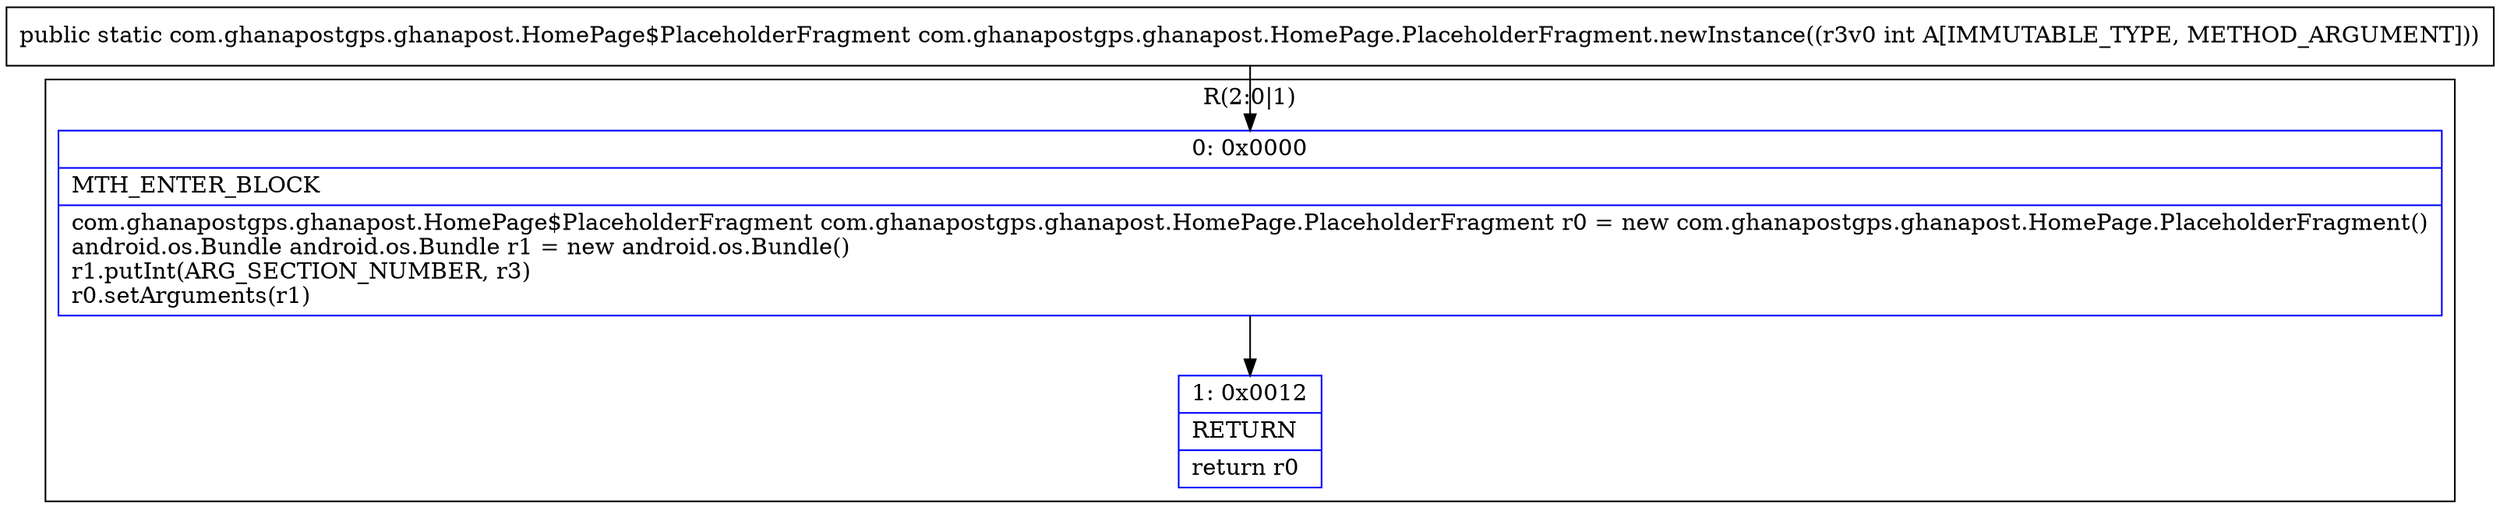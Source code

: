 digraph "CFG forcom.ghanapostgps.ghanapost.HomePage.PlaceholderFragment.newInstance(I)Lcom\/ghanapostgps\/ghanapost\/HomePage$PlaceholderFragment;" {
subgraph cluster_Region_1555402508 {
label = "R(2:0|1)";
node [shape=record,color=blue];
Node_0 [shape=record,label="{0\:\ 0x0000|MTH_ENTER_BLOCK\l|com.ghanapostgps.ghanapost.HomePage$PlaceholderFragment com.ghanapostgps.ghanapost.HomePage.PlaceholderFragment r0 = new com.ghanapostgps.ghanapost.HomePage.PlaceholderFragment()\landroid.os.Bundle android.os.Bundle r1 = new android.os.Bundle()\lr1.putInt(ARG_SECTION_NUMBER, r3)\lr0.setArguments(r1)\l}"];
Node_1 [shape=record,label="{1\:\ 0x0012|RETURN\l|return r0\l}"];
}
MethodNode[shape=record,label="{public static com.ghanapostgps.ghanapost.HomePage$PlaceholderFragment com.ghanapostgps.ghanapost.HomePage.PlaceholderFragment.newInstance((r3v0 int A[IMMUTABLE_TYPE, METHOD_ARGUMENT])) }"];
MethodNode -> Node_0;
Node_0 -> Node_1;
}

